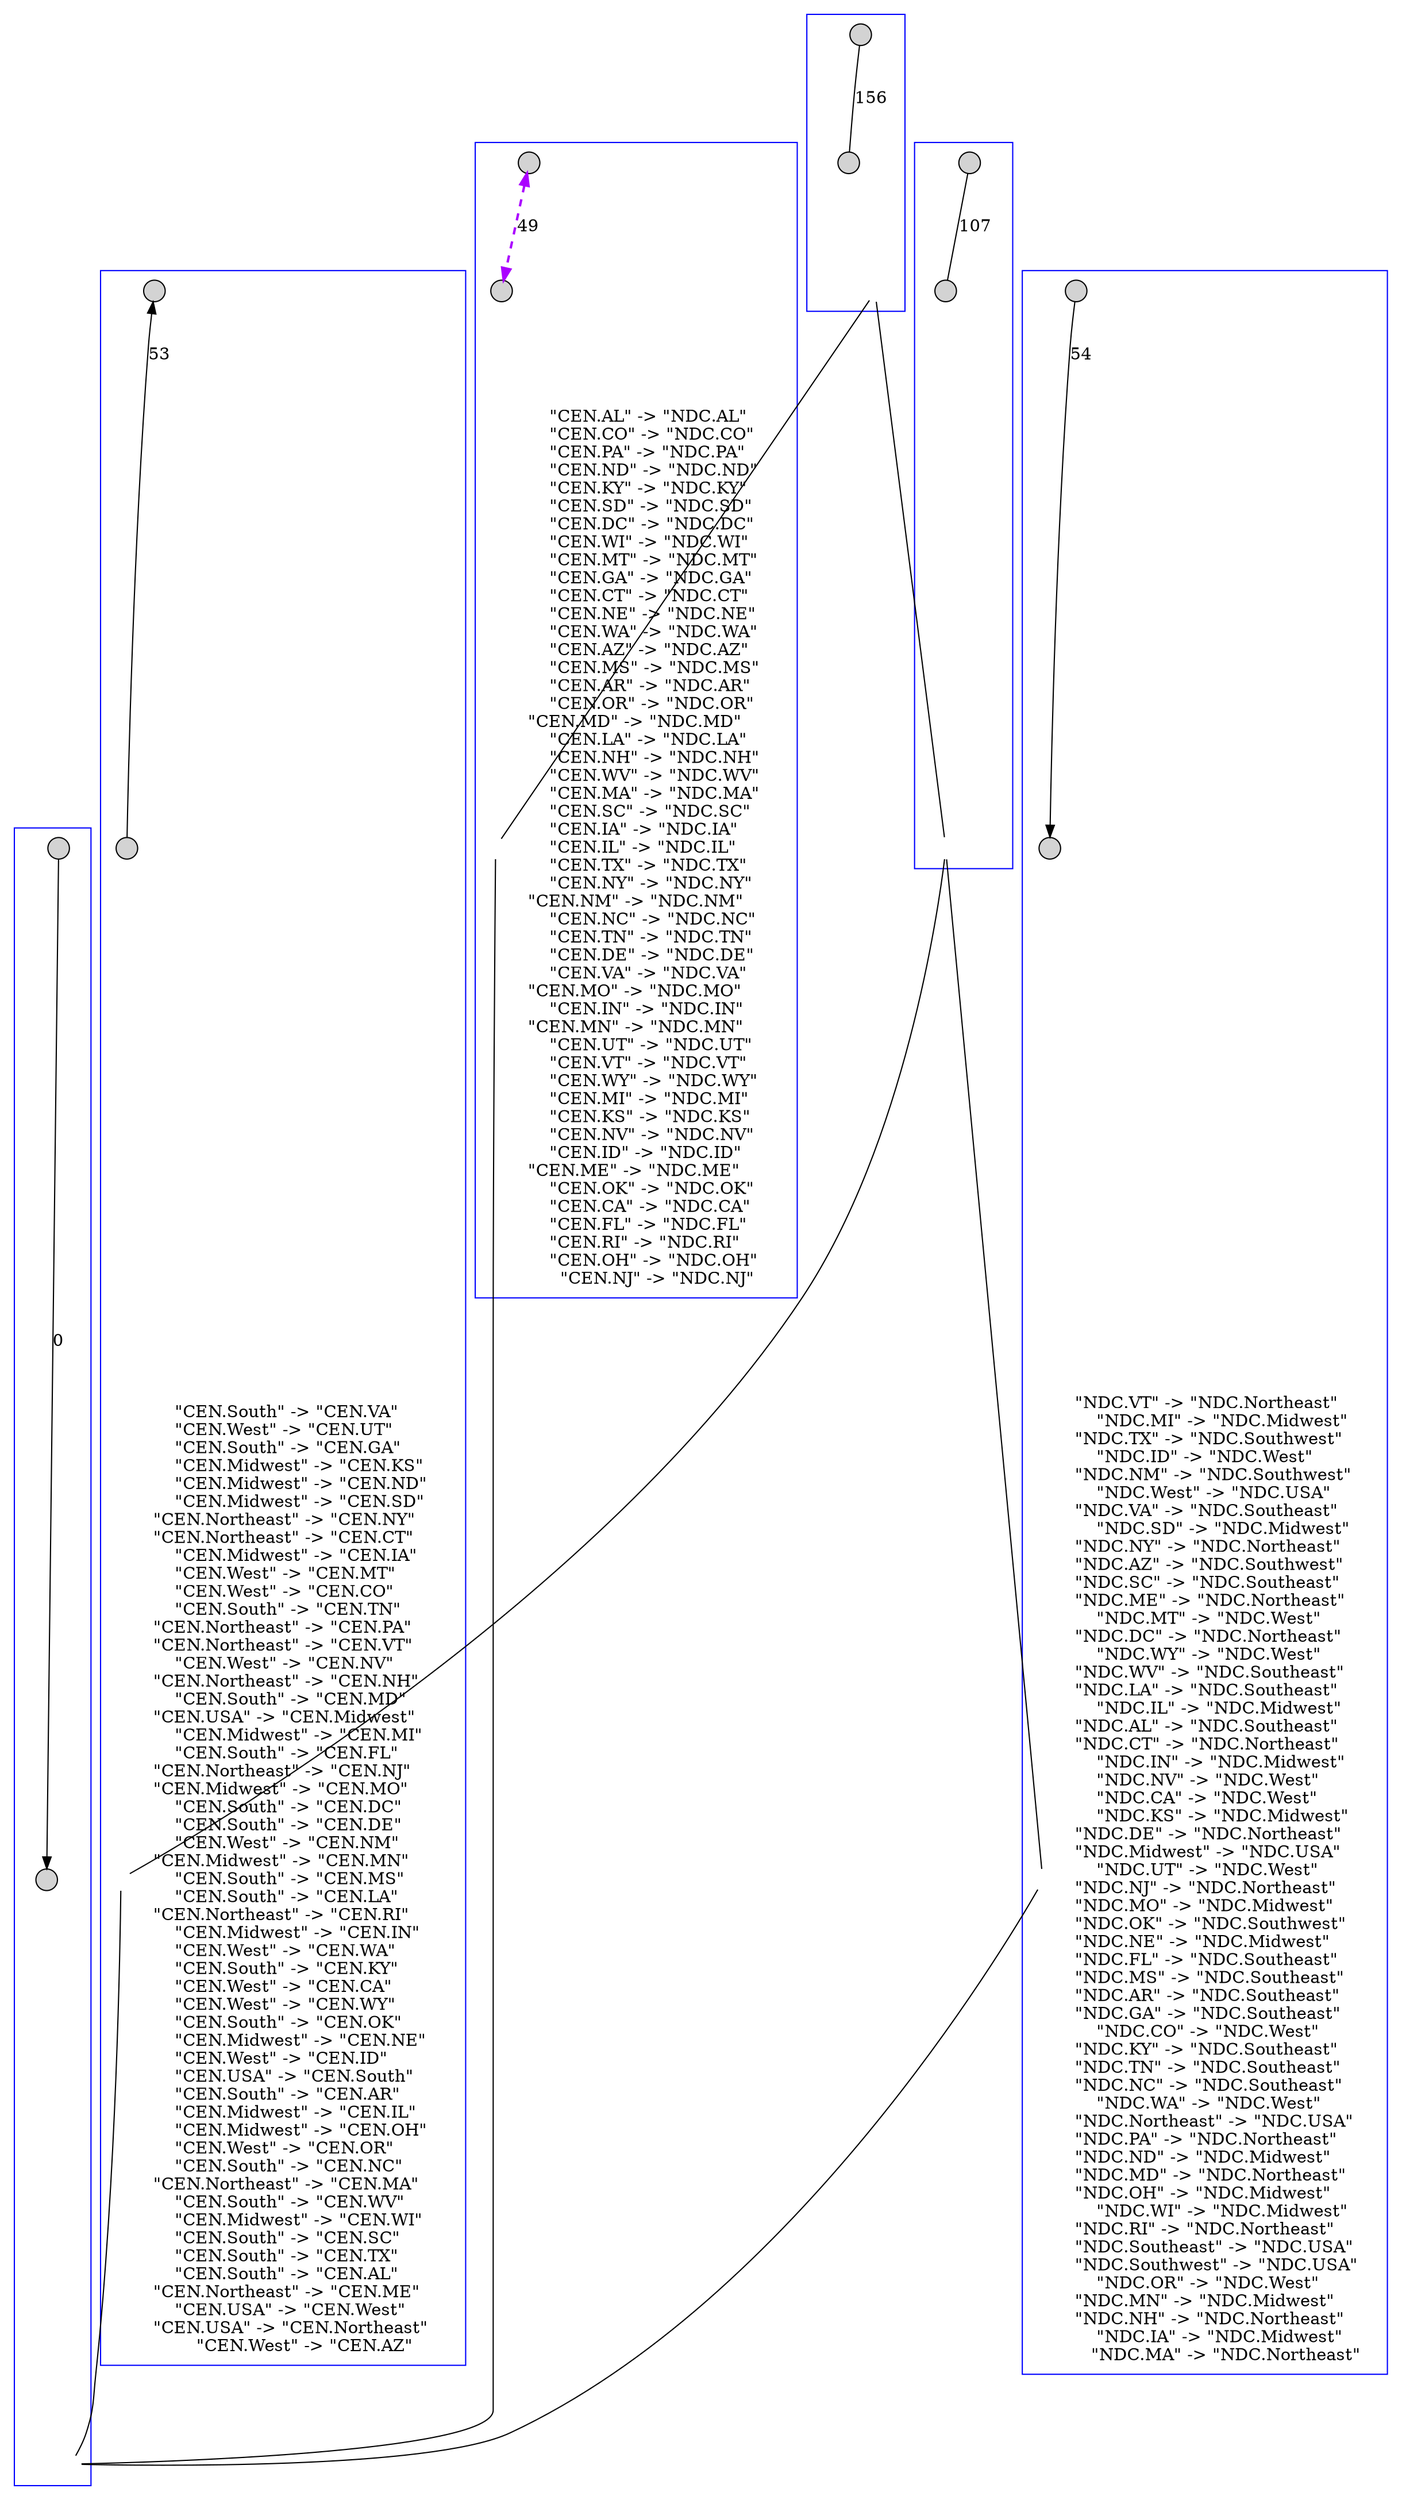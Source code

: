 // <Lattice object of 3 atoms 6 concepts 2 coatoms at 0x10cbfb438>
digraph Lattice {
	node [label="" shape=circle style=filled width=.25]
	edge [dir=none labeldistance=1.5 minlen=2]
	subgraph cluster_0 {
		color=blue
		c0_start
		c0_end
		c0 [style=invis]
		c0_start -> c0_end [color="" constraint=true dir="" label=0 penwidth="" style=""]
		c0_start -> c0 [style=invis]
		c0_end -> c0 [style=invis]
	}
	subgraph cluster_1 {
		color=blue
		c1_start
		c1_end
		c1 [style=invis]
		c1_start -> c1_end [color="#AA00FF" constraint=true dir=both label=49 penwidth=2 style=dashed]
		c1_start -> c1 [style=invis]
		c1_end -> c1 [style=invis]
	}
	c1 -> c1 [label="\"CEN.AL\" -> \"NDC.AL\"	
\"CEN.CO\" -> \"NDC.CO\"	
\"CEN.PA\" -> \"NDC.PA\"	
\"CEN.ND\" -> \"NDC.ND\"	
\"CEN.KY\" -> \"NDC.KY\"	
\"CEN.SD\" -> \"NDC.SD\"	
\"CEN.DC\" -> \"NDC.DC\"	
\"CEN.WI\" -> \"NDC.WI\"	
\"CEN.MT\" -> \"NDC.MT\"	
\"CEN.GA\" -> \"NDC.GA\"	
\"CEN.CT\" -> \"NDC.CT\"	
\"CEN.NE\" -> \"NDC.NE\"	
\"CEN.WA\" -> \"NDC.WA\"	
\"CEN.AZ\" -> \"NDC.AZ\"	
\"CEN.MS\" -> \"NDC.MS\"	
\"CEN.AR\" -> \"NDC.AR\"	
\"CEN.OR\" -> \"NDC.OR\"	
\"CEN.MD\" -> \"NDC.MD\"	
\"CEN.LA\" -> \"NDC.LA\"	
\"CEN.NH\" -> \"NDC.NH\"	
\"CEN.WV\" -> \"NDC.WV\"	
\"CEN.MA\" -> \"NDC.MA\"	
\"CEN.SC\" -> \"NDC.SC\"	
\"CEN.IA\" -> \"NDC.IA\"	
\"CEN.IL\" -> \"NDC.IL\"	
\"CEN.TX\" -> \"NDC.TX\"	
\"CEN.NY\" -> \"NDC.NY\"	
\"CEN.NM\" -> \"NDC.NM\"	
\"CEN.NC\" -> \"NDC.NC\"	
\"CEN.TN\" -> \"NDC.TN\"	
\"CEN.DE\" -> \"NDC.DE\"	
\"CEN.VA\" -> \"NDC.VA\"	
\"CEN.MO\" -> \"NDC.MO\"	
\"CEN.IN\" -> \"NDC.IN\"	
\"CEN.MN\" -> \"NDC.MN\"	
\"CEN.UT\" -> \"NDC.UT\"	
\"CEN.VT\" -> \"NDC.VT\"	
\"CEN.WY\" -> \"NDC.WY\"	
\"CEN.MI\" -> \"NDC.MI\"	
\"CEN.KS\" -> \"NDC.KS\"	
\"CEN.NV\" -> \"NDC.NV\"	
\"CEN.ID\" -> \"NDC.ID\"	
\"CEN.ME\" -> \"NDC.ME\"	
\"CEN.OK\" -> \"NDC.OK\"	
\"CEN.CA\" -> \"NDC.CA\"	
\"CEN.FL\" -> \"NDC.FL\"	
\"CEN.RI\" -> \"NDC.RI\"	
\"CEN.OH\" -> \"NDC.OH\"	
\"CEN.NJ\" -> \"NDC.NJ\"" color=transparent labelangle=270]
	c1 -> c0
	subgraph cluster_2 {
		color=blue
		c2_start
		c2_end
		c2 [style=invis]
		c2_start -> c2_end [color="#000000" constraint=true dir=back label=53 penwidth=1 style=solid]
		c2_start -> c2 [style=invis]
		c2_end -> c2 [style=invis]
	}
	c2 -> c2 [label="\"CEN.South\" -> \"CEN.VA\"	
\"CEN.West\" -> \"CEN.UT\"	
\"CEN.South\" -> \"CEN.GA\"	
\"CEN.Midwest\" -> \"CEN.KS\"	
\"CEN.Midwest\" -> \"CEN.ND\"	
\"CEN.Midwest\" -> \"CEN.SD\"	
\"CEN.Northeast\" -> \"CEN.NY\"	
\"CEN.Northeast\" -> \"CEN.CT\"	
\"CEN.Midwest\" -> \"CEN.IA\"	
\"CEN.West\" -> \"CEN.MT\"	
\"CEN.West\" -> \"CEN.CO\"	
\"CEN.South\" -> \"CEN.TN\"	
\"CEN.Northeast\" -> \"CEN.PA\"	
\"CEN.Northeast\" -> \"CEN.VT\"	
\"CEN.West\" -> \"CEN.NV\"	
\"CEN.Northeast\" -> \"CEN.NH\"	
\"CEN.South\" -> \"CEN.MD\"	
\"CEN.USA\" -> \"CEN.Midwest\"	
\"CEN.Midwest\" -> \"CEN.MI\"	
\"CEN.South\" -> \"CEN.FL\"	
\"CEN.Northeast\" -> \"CEN.NJ\"	
\"CEN.Midwest\" -> \"CEN.MO\"	
\"CEN.South\" -> \"CEN.DC\"	
\"CEN.South\" -> \"CEN.DE\"	
\"CEN.West\" -> \"CEN.NM\"	
\"CEN.Midwest\" -> \"CEN.MN\"	
\"CEN.South\" -> \"CEN.MS\"	
\"CEN.South\" -> \"CEN.LA\"	
\"CEN.Northeast\" -> \"CEN.RI\"	
\"CEN.Midwest\" -> \"CEN.IN\"	
\"CEN.West\" -> \"CEN.WA\"	
\"CEN.South\" -> \"CEN.KY\"	
\"CEN.West\" -> \"CEN.CA\"	
\"CEN.West\" -> \"CEN.WY\"	
\"CEN.South\" -> \"CEN.OK\"	
\"CEN.Midwest\" -> \"CEN.NE\"	
\"CEN.West\" -> \"CEN.ID\"	
\"CEN.USA\" -> \"CEN.South\"	
\"CEN.South\" -> \"CEN.AR\"	
\"CEN.Midwest\" -> \"CEN.IL\"	
\"CEN.Midwest\" -> \"CEN.OH\"	
\"CEN.West\" -> \"CEN.OR\"	
\"CEN.South\" -> \"CEN.NC\"	
\"CEN.Northeast\" -> \"CEN.MA\"	
\"CEN.South\" -> \"CEN.WV\"	
\"CEN.Midwest\" -> \"CEN.WI\"	
\"CEN.South\" -> \"CEN.SC\"	
\"CEN.South\" -> \"CEN.TX\"	
\"CEN.South\" -> \"CEN.AL\"	
\"CEN.Northeast\" -> \"CEN.ME\"	
\"CEN.USA\" -> \"CEN.West\"	
\"CEN.USA\" -> \"CEN.Northeast\"	
\"CEN.West\" -> \"CEN.AZ\"" color=transparent labelangle=270]
	c2 -> c0
	subgraph cluster_3 {
		color=blue
		c3_start
		c3_end
		c3 [style=invis]
		c3_start -> c3_end [color="#000000" constraint=true dir=forward label=54 penwidth=1 style=solid]
		c3_start -> c3 [style=invis]
		c3_end -> c3 [style=invis]
	}
	c3 -> c3 [label="\"NDC.VT\" -> \"NDC.Northeast\"	
\"NDC.MI\" -> \"NDC.Midwest\"	
\"NDC.TX\" -> \"NDC.Southwest\"	
\"NDC.ID\" -> \"NDC.West\"	
\"NDC.NM\" -> \"NDC.Southwest\"	
\"NDC.West\" -> \"NDC.USA\"	
\"NDC.VA\" -> \"NDC.Southeast\"	
\"NDC.SD\" -> \"NDC.Midwest\"	
\"NDC.NY\" -> \"NDC.Northeast\"	
\"NDC.AZ\" -> \"NDC.Southwest\"	
\"NDC.SC\" -> \"NDC.Southeast\"	
\"NDC.ME\" -> \"NDC.Northeast\"	
\"NDC.MT\" -> \"NDC.West\"	
\"NDC.DC\" -> \"NDC.Northeast\"	
\"NDC.WY\" -> \"NDC.West\"	
\"NDC.WV\" -> \"NDC.Southeast\"	
\"NDC.LA\" -> \"NDC.Southeast\"	
\"NDC.IL\" -> \"NDC.Midwest\"	
\"NDC.AL\" -> \"NDC.Southeast\"	
\"NDC.CT\" -> \"NDC.Northeast\"	
\"NDC.IN\" -> \"NDC.Midwest\"	
\"NDC.NV\" -> \"NDC.West\"	
\"NDC.CA\" -> \"NDC.West\"	
\"NDC.KS\" -> \"NDC.Midwest\"	
\"NDC.DE\" -> \"NDC.Northeast\"	
\"NDC.Midwest\" -> \"NDC.USA\"	
\"NDC.UT\" -> \"NDC.West\"	
\"NDC.NJ\" -> \"NDC.Northeast\"	
\"NDC.MO\" -> \"NDC.Midwest\"	
\"NDC.OK\" -> \"NDC.Southwest\"	
\"NDC.NE\" -> \"NDC.Midwest\"	
\"NDC.FL\" -> \"NDC.Southeast\"	
\"NDC.MS\" -> \"NDC.Southeast\"	
\"NDC.AR\" -> \"NDC.Southeast\"	
\"NDC.GA\" -> \"NDC.Southeast\"	
\"NDC.CO\" -> \"NDC.West\"	
\"NDC.KY\" -> \"NDC.Southeast\"	
\"NDC.TN\" -> \"NDC.Southeast\"	
\"NDC.NC\" -> \"NDC.Southeast\"	
\"NDC.WA\" -> \"NDC.West\"	
\"NDC.Northeast\" -> \"NDC.USA\"	
\"NDC.PA\" -> \"NDC.Northeast\"	
\"NDC.ND\" -> \"NDC.Midwest\"	
\"NDC.MD\" -> \"NDC.Northeast\"	
\"NDC.OH\" -> \"NDC.Midwest\"	
\"NDC.WI\" -> \"NDC.Midwest\"	
\"NDC.RI\" -> \"NDC.Northeast\"	
\"NDC.Southeast\" -> \"NDC.USA\"	
\"NDC.Southwest\" -> \"NDC.USA\"	
\"NDC.OR\" -> \"NDC.West\"	
\"NDC.MN\" -> \"NDC.Midwest\"	
\"NDC.NH\" -> \"NDC.Northeast\"	
\"NDC.IA\" -> \"NDC.Midwest\"	
\"NDC.MA\" -> \"NDC.Northeast\"" color=transparent labelangle=270]
	c3 -> c0
	subgraph cluster_4 {
		color=blue
		c4_start
		c4_end
		c4 [style=invis]
		c4_start -> c4_end [color="#000000" constraint=true label=107 penwidth=1 style=solid]
		c4_start -> c4 [style=invis]
		c4_end -> c4 [style=invis]
	}
	c4 -> c2
	c4 -> c3
	subgraph cluster_5 {
		color=blue
		c5_start
		c5_end
		c5 [style=invis]
		c5_start -> c5_end [constraint=true label=156]
		c5_start -> c5 [style=invis]
		c5_end -> c5 [style=invis]
	}
	c5 -> c1
	c5 -> c4
}
